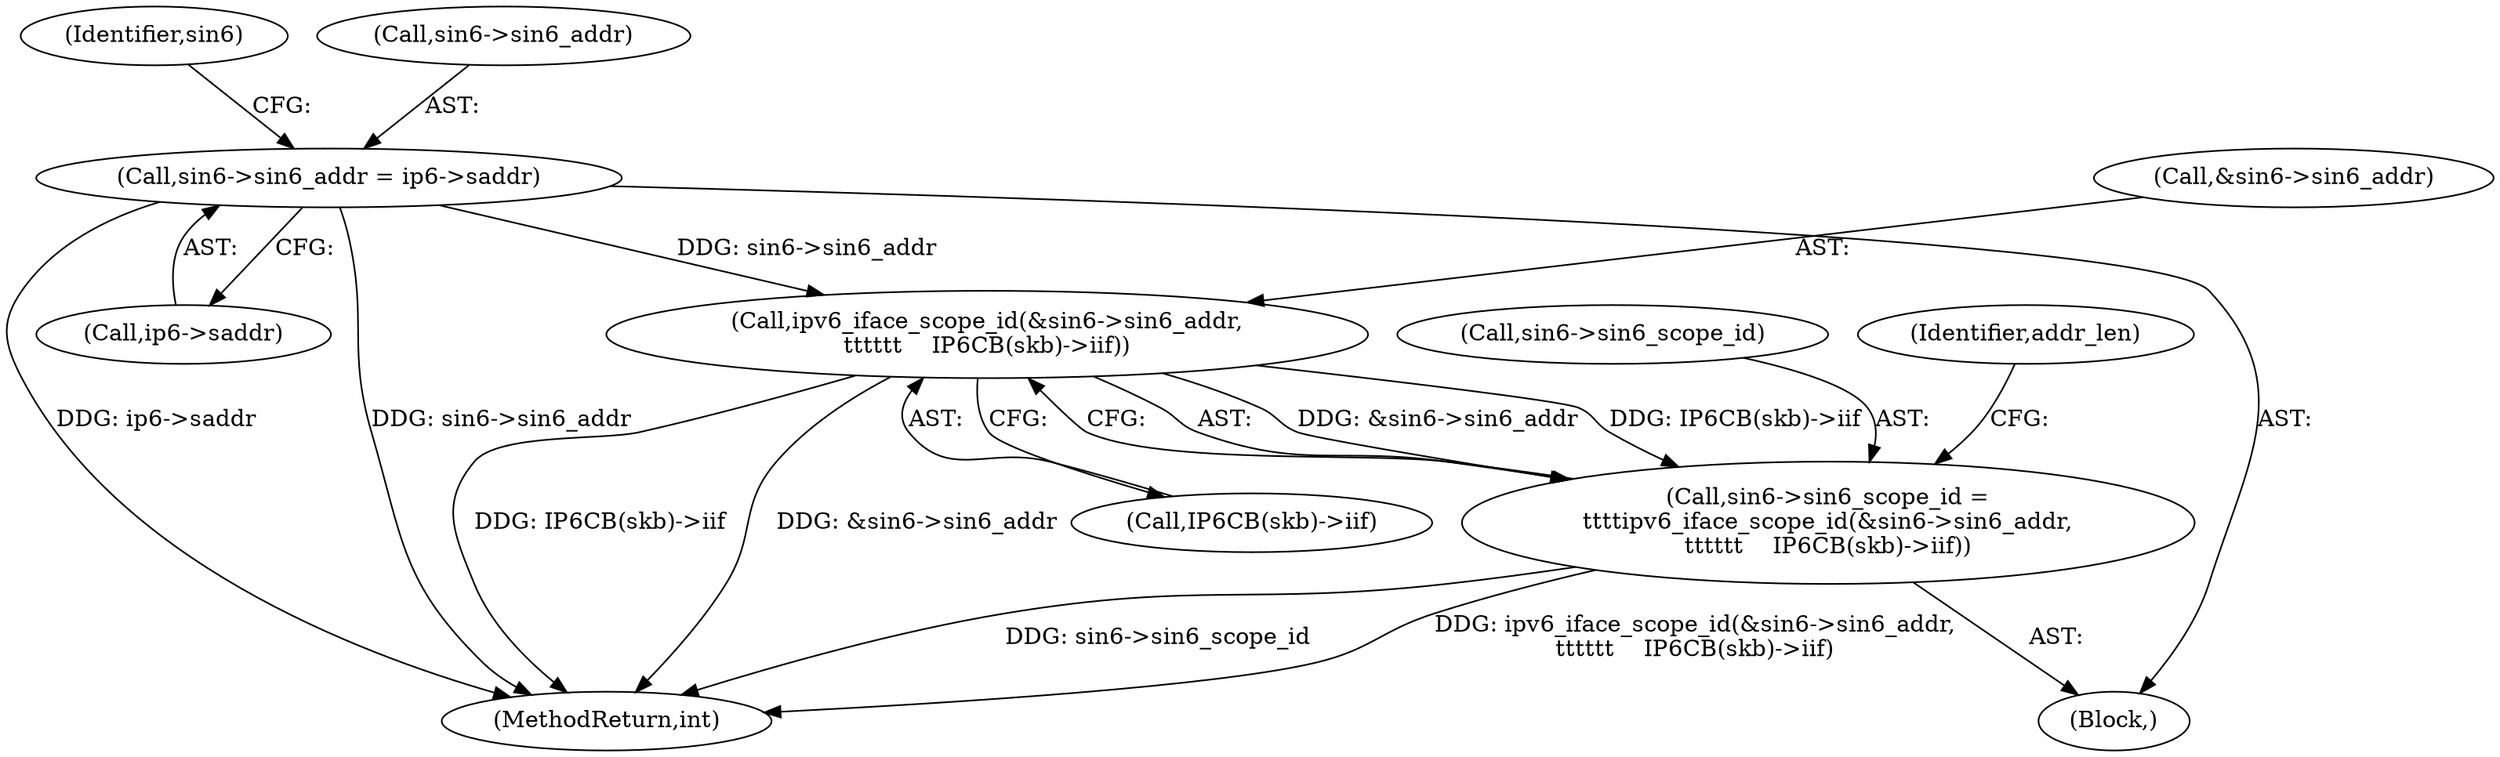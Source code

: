 digraph "0_linux_cf970c002d270c36202bd5b9c2804d3097a52da0@pointer" {
"1000308" [label="(Call,sin6->sin6_addr = ip6->saddr)"];
"1000334" [label="(Call,ipv6_iface_scope_id(&sin6->sin6_addr,\n\t\t\t\t\t\t    IP6CB(skb)->iif))"];
"1000330" [label="(Call,sin6->sin6_scope_id =\n\t\t\t\tipv6_iface_scope_id(&sin6->sin6_addr,\n\t\t\t\t\t\t    IP6CB(skb)->iif))"];
"1000297" [label="(Block,)"];
"1000317" [label="(Identifier,sin6)"];
"1000331" [label="(Call,sin6->sin6_scope_id)"];
"1000309" [label="(Call,sin6->sin6_addr)"];
"1000330" [label="(Call,sin6->sin6_scope_id =\n\t\t\t\tipv6_iface_scope_id(&sin6->sin6_addr,\n\t\t\t\t\t\t    IP6CB(skb)->iif))"];
"1000339" [label="(Call,IP6CB(skb)->iif)"];
"1000335" [label="(Call,&sin6->sin6_addr)"];
"1000312" [label="(Call,ip6->saddr)"];
"1000334" [label="(Call,ipv6_iface_scope_id(&sin6->sin6_addr,\n\t\t\t\t\t\t    IP6CB(skb)->iif))"];
"1000376" [label="(MethodReturn,int)"];
"1000308" [label="(Call,sin6->sin6_addr = ip6->saddr)"];
"1000345" [label="(Identifier,addr_len)"];
"1000308" -> "1000297"  [label="AST: "];
"1000308" -> "1000312"  [label="CFG: "];
"1000309" -> "1000308"  [label="AST: "];
"1000312" -> "1000308"  [label="AST: "];
"1000317" -> "1000308"  [label="CFG: "];
"1000308" -> "1000376"  [label="DDG: sin6->sin6_addr"];
"1000308" -> "1000376"  [label="DDG: ip6->saddr"];
"1000308" -> "1000334"  [label="DDG: sin6->sin6_addr"];
"1000334" -> "1000330"  [label="AST: "];
"1000334" -> "1000339"  [label="CFG: "];
"1000335" -> "1000334"  [label="AST: "];
"1000339" -> "1000334"  [label="AST: "];
"1000330" -> "1000334"  [label="CFG: "];
"1000334" -> "1000376"  [label="DDG: IP6CB(skb)->iif"];
"1000334" -> "1000376"  [label="DDG: &sin6->sin6_addr"];
"1000334" -> "1000330"  [label="DDG: &sin6->sin6_addr"];
"1000334" -> "1000330"  [label="DDG: IP6CB(skb)->iif"];
"1000330" -> "1000297"  [label="AST: "];
"1000331" -> "1000330"  [label="AST: "];
"1000345" -> "1000330"  [label="CFG: "];
"1000330" -> "1000376"  [label="DDG: ipv6_iface_scope_id(&sin6->sin6_addr,\n\t\t\t\t\t\t    IP6CB(skb)->iif)"];
"1000330" -> "1000376"  [label="DDG: sin6->sin6_scope_id"];
}
